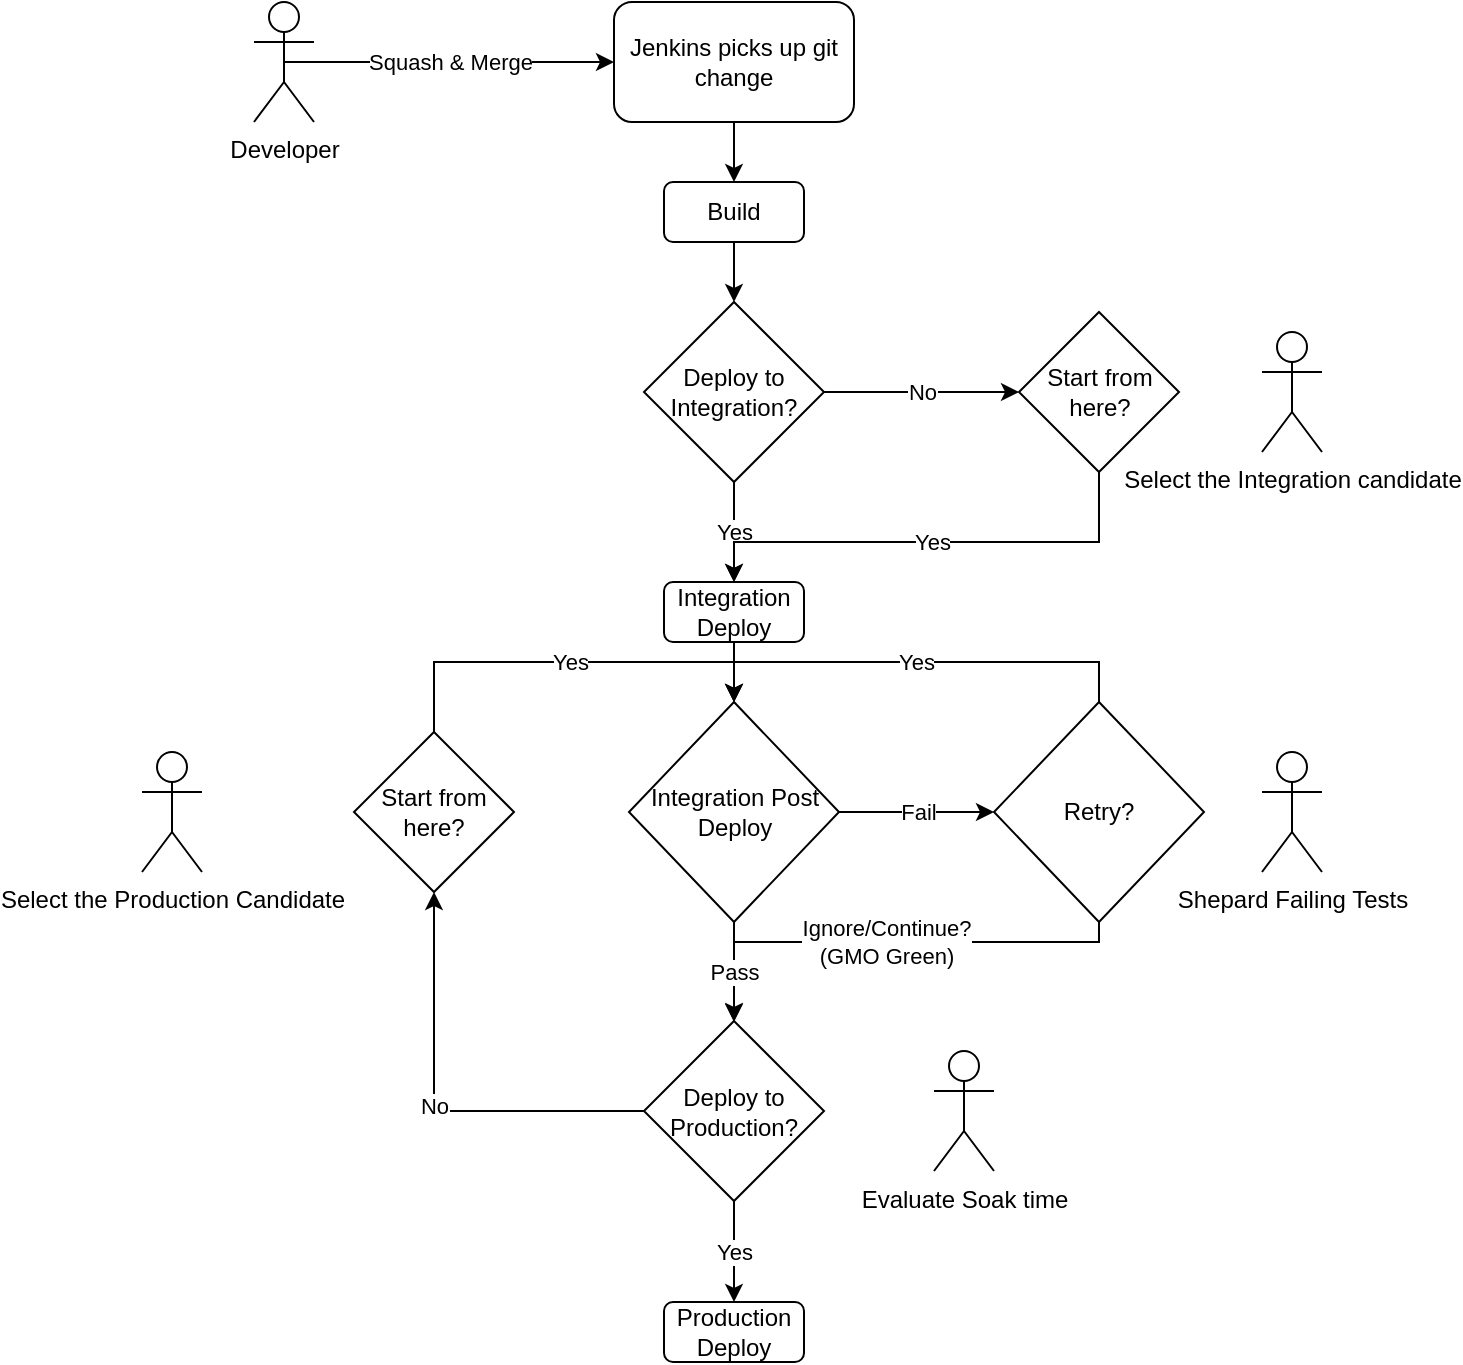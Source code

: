 <mxfile version="12.5.5" type="github">
  <diagram id="C5RBs43oDa-KdzZeNtuy" name="Page-1">
    <mxGraphModel dx="1944" dy="933" grid="1" gridSize="10" guides="1" tooltips="1" connect="1" arrows="1" fold="1" page="1" pageScale="1" pageWidth="827" pageHeight="1169" math="0" shadow="0">
      <root>
        <mxCell id="WIyWlLk6GJQsqaUBKTNV-0"/>
        <mxCell id="WIyWlLk6GJQsqaUBKTNV-1" parent="WIyWlLk6GJQsqaUBKTNV-0"/>
        <mxCell id="BCiQyHjomMqvo1AbY9es-8" value="Developer" style="shape=umlActor;verticalLabelPosition=bottom;labelBackgroundColor=#ffffff;verticalAlign=top;html=1;outlineConnect=0;" vertex="1" parent="WIyWlLk6GJQsqaUBKTNV-1">
          <mxGeometry x="176" y="160" width="30" height="60" as="geometry"/>
        </mxCell>
        <mxCell id="BCiQyHjomMqvo1AbY9es-15" value="Jenkins picks up git change" style="rounded=1;whiteSpace=wrap;html=1;" vertex="1" parent="WIyWlLk6GJQsqaUBKTNV-1">
          <mxGeometry x="356" y="160" width="120" height="60" as="geometry"/>
        </mxCell>
        <mxCell id="BCiQyHjomMqvo1AbY9es-16" value="Squash &amp;amp; Merge" style="edgeStyle=orthogonalEdgeStyle;rounded=0;orthogonalLoop=1;jettySize=auto;html=1;exitX=0.5;exitY=0.5;exitDx=0;exitDy=0;exitPerimeter=0;" edge="1" parent="WIyWlLk6GJQsqaUBKTNV-1" source="BCiQyHjomMqvo1AbY9es-8" target="BCiQyHjomMqvo1AbY9es-15">
          <mxGeometry relative="1" as="geometry"/>
        </mxCell>
        <mxCell id="BCiQyHjomMqvo1AbY9es-18" value="Build" style="rounded=1;whiteSpace=wrap;html=1;" vertex="1" parent="WIyWlLk6GJQsqaUBKTNV-1">
          <mxGeometry x="381" y="250" width="70" height="30" as="geometry"/>
        </mxCell>
        <mxCell id="BCiQyHjomMqvo1AbY9es-20" style="edgeStyle=orthogonalEdgeStyle;rounded=0;orthogonalLoop=1;jettySize=auto;html=1;" edge="1" parent="WIyWlLk6GJQsqaUBKTNV-1" source="BCiQyHjomMqvo1AbY9es-15" target="BCiQyHjomMqvo1AbY9es-18">
          <mxGeometry relative="1" as="geometry"/>
        </mxCell>
        <mxCell id="BCiQyHjomMqvo1AbY9es-19" value="Deploy to Integration?" style="rhombus;whiteSpace=wrap;html=1;strokeColor=#000000;" vertex="1" parent="WIyWlLk6GJQsqaUBKTNV-1">
          <mxGeometry x="371" y="310" width="90" height="90" as="geometry"/>
        </mxCell>
        <mxCell id="BCiQyHjomMqvo1AbY9es-21" style="edgeStyle=orthogonalEdgeStyle;rounded=0;orthogonalLoop=1;jettySize=auto;html=1;exitX=0.5;exitY=1;exitDx=0;exitDy=0;entryX=0.5;entryY=0;entryDx=0;entryDy=0;" edge="1" parent="WIyWlLk6GJQsqaUBKTNV-1" source="BCiQyHjomMqvo1AbY9es-18" target="BCiQyHjomMqvo1AbY9es-19">
          <mxGeometry relative="1" as="geometry"/>
        </mxCell>
        <mxCell id="BCiQyHjomMqvo1AbY9es-22" value="Integration Deploy" style="rounded=1;whiteSpace=wrap;html=1;" vertex="1" parent="WIyWlLk6GJQsqaUBKTNV-1">
          <mxGeometry x="381" y="450" width="70" height="30" as="geometry"/>
        </mxCell>
        <mxCell id="BCiQyHjomMqvo1AbY9es-23" value="Yes" style="edgeStyle=orthogonalEdgeStyle;rounded=0;orthogonalLoop=1;jettySize=auto;html=1;exitX=0.5;exitY=1;exitDx=0;exitDy=0;entryX=0.5;entryY=0;entryDx=0;entryDy=0;" edge="1" parent="WIyWlLk6GJQsqaUBKTNV-1" source="BCiQyHjomMqvo1AbY9es-19" target="BCiQyHjomMqvo1AbY9es-22">
          <mxGeometry relative="1" as="geometry"/>
        </mxCell>
        <mxCell id="BCiQyHjomMqvo1AbY9es-25" value="Integration Post Deploy" style="rhombus;whiteSpace=wrap;html=1;" vertex="1" parent="WIyWlLk6GJQsqaUBKTNV-1">
          <mxGeometry x="363.5" y="510" width="105" height="110" as="geometry"/>
        </mxCell>
        <mxCell id="BCiQyHjomMqvo1AbY9es-26" style="edgeStyle=orthogonalEdgeStyle;rounded=0;orthogonalLoop=1;jettySize=auto;html=1;exitX=0.5;exitY=1;exitDx=0;exitDy=0;entryX=0.5;entryY=0;entryDx=0;entryDy=0;" edge="1" parent="WIyWlLk6GJQsqaUBKTNV-1" source="BCiQyHjomMqvo1AbY9es-22" target="BCiQyHjomMqvo1AbY9es-25">
          <mxGeometry relative="1" as="geometry"/>
        </mxCell>
        <mxCell id="BCiQyHjomMqvo1AbY9es-27" value="Deploy to Production?" style="rhombus;whiteSpace=wrap;html=1;" vertex="1" parent="WIyWlLk6GJQsqaUBKTNV-1">
          <mxGeometry x="371" y="669.5" width="90" height="90" as="geometry"/>
        </mxCell>
        <mxCell id="BCiQyHjomMqvo1AbY9es-30" value="Production Deploy" style="rounded=1;whiteSpace=wrap;html=1;" vertex="1" parent="WIyWlLk6GJQsqaUBKTNV-1">
          <mxGeometry x="381" y="810" width="70" height="30" as="geometry"/>
        </mxCell>
        <mxCell id="BCiQyHjomMqvo1AbY9es-31" value="Yes" style="edgeStyle=orthogonalEdgeStyle;rounded=0;orthogonalLoop=1;jettySize=auto;html=1;exitX=0.5;exitY=1;exitDx=0;exitDy=0;entryX=0.5;entryY=0;entryDx=0;entryDy=0;" edge="1" parent="WIyWlLk6GJQsqaUBKTNV-1" source="BCiQyHjomMqvo1AbY9es-27" target="BCiQyHjomMqvo1AbY9es-30">
          <mxGeometry relative="1" as="geometry"/>
        </mxCell>
        <mxCell id="BCiQyHjomMqvo1AbY9es-36" value="Yes" style="edgeStyle=orthogonalEdgeStyle;rounded=0;orthogonalLoop=1;jettySize=auto;html=1;exitX=0.5;exitY=0;exitDx=0;exitDy=0;entryX=0.5;entryY=0;entryDx=0;entryDy=0;" edge="1" parent="WIyWlLk6GJQsqaUBKTNV-1" source="BCiQyHjomMqvo1AbY9es-33" target="BCiQyHjomMqvo1AbY9es-25">
          <mxGeometry relative="1" as="geometry"/>
        </mxCell>
        <mxCell id="BCiQyHjomMqvo1AbY9es-38" value="Ignore/Continue?&lt;br&gt;(GMO Green)" style="edgeStyle=orthogonalEdgeStyle;rounded=0;orthogonalLoop=1;jettySize=auto;html=1;" edge="1" parent="WIyWlLk6GJQsqaUBKTNV-1" source="BCiQyHjomMqvo1AbY9es-33">
          <mxGeometry relative="1" as="geometry">
            <mxPoint x="416" y="670" as="targetPoint"/>
            <Array as="points">
              <mxPoint x="599" y="630"/>
              <mxPoint x="416" y="630"/>
            </Array>
          </mxGeometry>
        </mxCell>
        <mxCell id="BCiQyHjomMqvo1AbY9es-33" value="Retry?" style="rhombus;whiteSpace=wrap;html=1;" vertex="1" parent="WIyWlLk6GJQsqaUBKTNV-1">
          <mxGeometry x="546" y="510" width="105" height="110" as="geometry"/>
        </mxCell>
        <mxCell id="BCiQyHjomMqvo1AbY9es-34" value="Fail" style="edgeStyle=orthogonalEdgeStyle;rounded=0;orthogonalLoop=1;jettySize=auto;html=1;exitX=1;exitY=0.5;exitDx=0;exitDy=0;entryX=0;entryY=0.5;entryDx=0;entryDy=0;" edge="1" parent="WIyWlLk6GJQsqaUBKTNV-1" source="BCiQyHjomMqvo1AbY9es-25" target="BCiQyHjomMqvo1AbY9es-33">
          <mxGeometry relative="1" as="geometry"/>
        </mxCell>
        <mxCell id="BCiQyHjomMqvo1AbY9es-42" value="Yes" style="edgeStyle=orthogonalEdgeStyle;rounded=0;orthogonalLoop=1;jettySize=auto;html=1;exitX=0.5;exitY=1;exitDx=0;exitDy=0;" edge="1" parent="WIyWlLk6GJQsqaUBKTNV-1" source="BCiQyHjomMqvo1AbY9es-40">
          <mxGeometry relative="1" as="geometry">
            <mxPoint x="416" y="450" as="targetPoint"/>
            <Array as="points">
              <mxPoint x="599" y="430"/>
              <mxPoint x="416" y="430"/>
            </Array>
          </mxGeometry>
        </mxCell>
        <mxCell id="BCiQyHjomMqvo1AbY9es-40" value="Start from here?" style="rhombus;whiteSpace=wrap;html=1;strokeColor=#000000;" vertex="1" parent="WIyWlLk6GJQsqaUBKTNV-1">
          <mxGeometry x="558.5" y="315" width="80" height="80" as="geometry"/>
        </mxCell>
        <mxCell id="BCiQyHjomMqvo1AbY9es-41" value="No" style="edgeStyle=orthogonalEdgeStyle;rounded=0;orthogonalLoop=1;jettySize=auto;html=1;entryX=0;entryY=0.5;entryDx=0;entryDy=0;" edge="1" parent="WIyWlLk6GJQsqaUBKTNV-1" source="BCiQyHjomMqvo1AbY9es-19" target="BCiQyHjomMqvo1AbY9es-40">
          <mxGeometry relative="1" as="geometry"/>
        </mxCell>
        <mxCell id="BCiQyHjomMqvo1AbY9es-48" value="Yes" style="edgeStyle=orthogonalEdgeStyle;rounded=0;orthogonalLoop=1;jettySize=auto;html=1;exitX=0.5;exitY=0;exitDx=0;exitDy=0;" edge="1" parent="WIyWlLk6GJQsqaUBKTNV-1" source="BCiQyHjomMqvo1AbY9es-46">
          <mxGeometry relative="1" as="geometry">
            <mxPoint x="416" y="510" as="targetPoint"/>
            <Array as="points">
              <mxPoint x="266" y="490"/>
              <mxPoint x="416" y="490"/>
            </Array>
          </mxGeometry>
        </mxCell>
        <mxCell id="BCiQyHjomMqvo1AbY9es-46" value="Start from here?" style="rhombus;whiteSpace=wrap;html=1;" vertex="1" parent="WIyWlLk6GJQsqaUBKTNV-1">
          <mxGeometry x="226" y="525" width="80" height="80" as="geometry"/>
        </mxCell>
        <mxCell id="BCiQyHjomMqvo1AbY9es-47" value="No" style="edgeStyle=orthogonalEdgeStyle;rounded=0;orthogonalLoop=1;jettySize=auto;html=1;exitX=0;exitY=0.5;exitDx=0;exitDy=0;entryX=0.5;entryY=1;entryDx=0;entryDy=0;" edge="1" parent="WIyWlLk6GJQsqaUBKTNV-1" source="BCiQyHjomMqvo1AbY9es-27" target="BCiQyHjomMqvo1AbY9es-46">
          <mxGeometry relative="1" as="geometry">
            <Array as="points">
              <mxPoint x="266" y="715"/>
            </Array>
          </mxGeometry>
        </mxCell>
        <mxCell id="BCiQyHjomMqvo1AbY9es-78" value="Select the Integration candidate" style="shape=umlActor;verticalLabelPosition=bottom;labelBackgroundColor=#ffffff;verticalAlign=top;html=1;outlineConnect=0;" vertex="1" parent="WIyWlLk6GJQsqaUBKTNV-1">
          <mxGeometry x="680" y="325" width="30" height="60" as="geometry"/>
        </mxCell>
        <mxCell id="BCiQyHjomMqvo1AbY9es-79" value="Select the Production Candidate" style="shape=umlActor;verticalLabelPosition=bottom;labelBackgroundColor=#ffffff;verticalAlign=top;html=1;outlineConnect=0;" vertex="1" parent="WIyWlLk6GJQsqaUBKTNV-1">
          <mxGeometry x="120" y="535" width="30" height="60" as="geometry"/>
        </mxCell>
        <mxCell id="BCiQyHjomMqvo1AbY9es-28" value="Pass" style="edgeStyle=orthogonalEdgeStyle;rounded=0;orthogonalLoop=1;jettySize=auto;html=1;entryX=0.5;entryY=0;entryDx=0;entryDy=0;" edge="1" parent="WIyWlLk6GJQsqaUBKTNV-1" source="BCiQyHjomMqvo1AbY9es-25" target="BCiQyHjomMqvo1AbY9es-27">
          <mxGeometry relative="1" as="geometry"/>
        </mxCell>
        <mxCell id="BCiQyHjomMqvo1AbY9es-82" value="Shepard Failing Tests" style="shape=umlActor;verticalLabelPosition=bottom;labelBackgroundColor=#ffffff;verticalAlign=top;html=1;outlineConnect=0;" vertex="1" parent="WIyWlLk6GJQsqaUBKTNV-1">
          <mxGeometry x="680" y="535" width="30" height="60" as="geometry"/>
        </mxCell>
        <mxCell id="BCiQyHjomMqvo1AbY9es-83" value="Evaluate Soak time" style="shape=umlActor;verticalLabelPosition=bottom;labelBackgroundColor=#ffffff;verticalAlign=top;html=1;outlineConnect=0;" vertex="1" parent="WIyWlLk6GJQsqaUBKTNV-1">
          <mxGeometry x="516" y="684.5" width="30" height="60" as="geometry"/>
        </mxCell>
      </root>
    </mxGraphModel>
  </diagram>
</mxfile>
